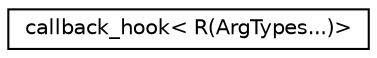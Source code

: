 digraph "Graphical Class Hierarchy"
{
  edge [fontname="Helvetica",fontsize="10",labelfontname="Helvetica",labelfontsize="10"];
  node [fontname="Helvetica",fontsize="10",shape=record];
  rankdir="LR";
  Node0 [label="callback_hook\< R(ArgTypes...)\>",height=0.2,width=0.4,color="black", fillcolor="white", style="filled",URL="$d4/da3/classcallback__hook_3_01R_07ArgTypes_8_8_8_08_4.html"];
}
